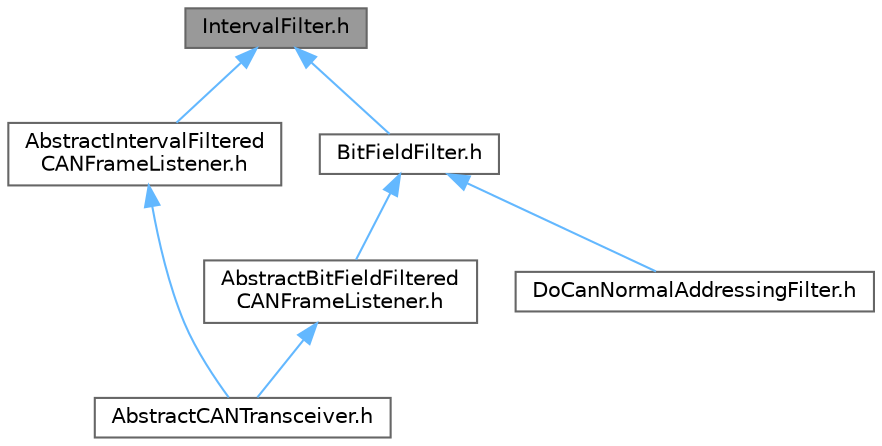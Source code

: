 digraph "IntervalFilter.h"
{
 // LATEX_PDF_SIZE
  bgcolor="transparent";
  edge [fontname=Helvetica,fontsize=10,labelfontname=Helvetica,labelfontsize=10];
  node [fontname=Helvetica,fontsize=10,shape=box,height=0.2,width=0.4];
  Node1 [id="Node000001",label="IntervalFilter.h",height=0.2,width=0.4,color="gray40", fillcolor="grey60", style="filled", fontcolor="black",tooltip=" "];
  Node1 -> Node2 [id="edge1_Node000001_Node000002",dir="back",color="steelblue1",style="solid",tooltip=" "];
  Node2 [id="Node000002",label="AbstractIntervalFiltered\lCANFrameListener.h",height=0.2,width=0.4,color="grey40", fillcolor="white", style="filled",URL="$d5/d5b/AbstractIntervalFilteredCANFrameListener_8h.html",tooltip=" "];
  Node2 -> Node3 [id="edge2_Node000002_Node000003",dir="back",color="steelblue1",style="solid",tooltip=" "];
  Node3 [id="Node000003",label="AbstractCANTransceiver.h",height=0.2,width=0.4,color="grey40", fillcolor="white", style="filled",URL="$d0/db6/AbstractCANTransceiver_8h.html",tooltip=" "];
  Node1 -> Node4 [id="edge3_Node000001_Node000004",dir="back",color="steelblue1",style="solid",tooltip=" "];
  Node4 [id="Node000004",label="BitFieldFilter.h",height=0.2,width=0.4,color="grey40", fillcolor="white", style="filled",URL="$de/d63/BitFieldFilter_8h.html",tooltip=" "];
  Node4 -> Node5 [id="edge4_Node000004_Node000005",dir="back",color="steelblue1",style="solid",tooltip=" "];
  Node5 [id="Node000005",label="AbstractBitFieldFiltered\lCANFrameListener.h",height=0.2,width=0.4,color="grey40", fillcolor="white", style="filled",URL="$d5/d4b/AbstractBitFieldFilteredCANFrameListener_8h.html",tooltip=" "];
  Node5 -> Node3 [id="edge5_Node000005_Node000003",dir="back",color="steelblue1",style="solid",tooltip=" "];
  Node4 -> Node6 [id="edge6_Node000004_Node000006",dir="back",color="steelblue1",style="solid",tooltip=" "];
  Node6 [id="Node000006",label="DoCanNormalAddressingFilter.h",height=0.2,width=0.4,color="grey40", fillcolor="white", style="filled",URL="$d0/db8/DoCanNormalAddressingFilter_8h_source.html",tooltip=" "];
}
